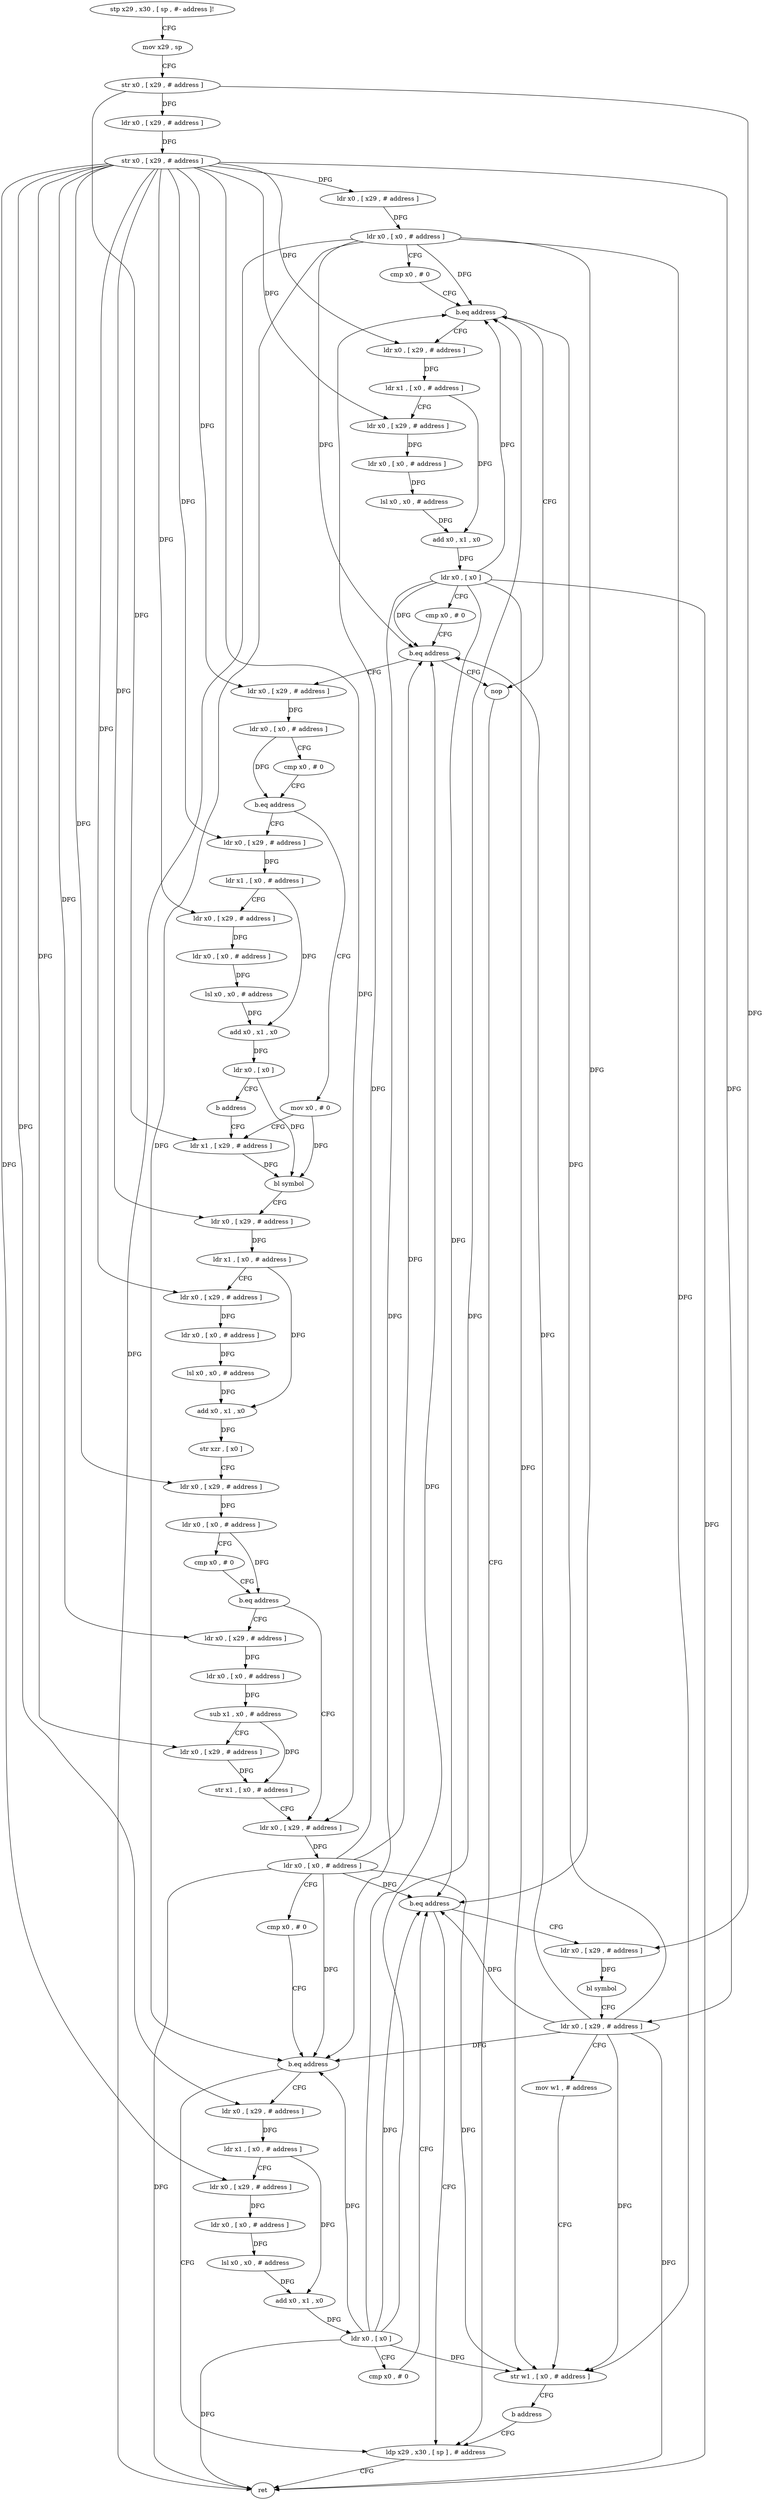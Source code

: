 digraph "func" {
"149244" [label = "stp x29 , x30 , [ sp , #- address ]!" ]
"149248" [label = "mov x29 , sp" ]
"149252" [label = "str x0 , [ x29 , # address ]" ]
"149256" [label = "ldr x0 , [ x29 , # address ]" ]
"149260" [label = "str x0 , [ x29 , # address ]" ]
"149264" [label = "ldr x0 , [ x29 , # address ]" ]
"149268" [label = "ldr x0 , [ x0 , # address ]" ]
"149272" [label = "cmp x0 , # 0" ]
"149276" [label = "b.eq address" ]
"149516" [label = "nop" ]
"149280" [label = "ldr x0 , [ x29 , # address ]" ]
"149520" [label = "ldp x29 , x30 , [ sp ] , # address" ]
"149284" [label = "ldr x1 , [ x0 , # address ]" ]
"149288" [label = "ldr x0 , [ x29 , # address ]" ]
"149292" [label = "ldr x0 , [ x0 , # address ]" ]
"149296" [label = "lsl x0 , x0 , # address" ]
"149300" [label = "add x0 , x1 , x0" ]
"149304" [label = "ldr x0 , [ x0 ]" ]
"149308" [label = "cmp x0 , # 0" ]
"149312" [label = "b.eq address" ]
"149316" [label = "ldr x0 , [ x29 , # address ]" ]
"149320" [label = "ldr x0 , [ x0 , # address ]" ]
"149324" [label = "cmp x0 , # 0" ]
"149328" [label = "b.eq address" ]
"149364" [label = "mov x0 , # 0" ]
"149332" [label = "ldr x0 , [ x29 , # address ]" ]
"149368" [label = "ldr x1 , [ x29 , # address ]" ]
"149336" [label = "ldr x1 , [ x0 , # address ]" ]
"149340" [label = "ldr x0 , [ x29 , # address ]" ]
"149344" [label = "ldr x0 , [ x0 , # address ]" ]
"149348" [label = "lsl x0 , x0 , # address" ]
"149352" [label = "add x0 , x1 , x0" ]
"149356" [label = "ldr x0 , [ x0 ]" ]
"149360" [label = "b address" ]
"149440" [label = "ldr x0 , [ x29 , # address ]" ]
"149444" [label = "ldr x0 , [ x0 , # address ]" ]
"149448" [label = "cmp x0 , # 0" ]
"149452" [label = "b.eq address" ]
"149456" [label = "ldr x0 , [ x29 , # address ]" ]
"149420" [label = "ldr x0 , [ x29 , # address ]" ]
"149424" [label = "ldr x0 , [ x0 , # address ]" ]
"149428" [label = "sub x1 , x0 , # address" ]
"149432" [label = "ldr x0 , [ x29 , # address ]" ]
"149436" [label = "str x1 , [ x0 , # address ]" ]
"149372" [label = "bl symbol" ]
"149376" [label = "ldr x0 , [ x29 , # address ]" ]
"149380" [label = "ldr x1 , [ x0 , # address ]" ]
"149384" [label = "ldr x0 , [ x29 , # address ]" ]
"149388" [label = "ldr x0 , [ x0 , # address ]" ]
"149392" [label = "lsl x0 , x0 , # address" ]
"149396" [label = "add x0 , x1 , x0" ]
"149400" [label = "str xzr , [ x0 ]" ]
"149404" [label = "ldr x0 , [ x29 , # address ]" ]
"149408" [label = "ldr x0 , [ x0 , # address ]" ]
"149412" [label = "cmp x0 , # 0" ]
"149416" [label = "b.eq address" ]
"149524" [label = "ret" ]
"149460" [label = "ldr x1 , [ x0 , # address ]" ]
"149464" [label = "ldr x0 , [ x29 , # address ]" ]
"149468" [label = "ldr x0 , [ x0 , # address ]" ]
"149472" [label = "lsl x0 , x0 , # address" ]
"149476" [label = "add x0 , x1 , x0" ]
"149480" [label = "ldr x0 , [ x0 ]" ]
"149484" [label = "cmp x0 , # 0" ]
"149488" [label = "b.eq address" ]
"149492" [label = "ldr x0 , [ x29 , # address ]" ]
"149496" [label = "bl symbol" ]
"149500" [label = "ldr x0 , [ x29 , # address ]" ]
"149504" [label = "mov w1 , # address" ]
"149508" [label = "str w1 , [ x0 , # address ]" ]
"149512" [label = "b address" ]
"149244" -> "149248" [ label = "CFG" ]
"149248" -> "149252" [ label = "CFG" ]
"149252" -> "149256" [ label = "DFG" ]
"149252" -> "149368" [ label = "DFG" ]
"149252" -> "149492" [ label = "DFG" ]
"149256" -> "149260" [ label = "DFG" ]
"149260" -> "149264" [ label = "DFG" ]
"149260" -> "149280" [ label = "DFG" ]
"149260" -> "149288" [ label = "DFG" ]
"149260" -> "149316" [ label = "DFG" ]
"149260" -> "149332" [ label = "DFG" ]
"149260" -> "149340" [ label = "DFG" ]
"149260" -> "149376" [ label = "DFG" ]
"149260" -> "149384" [ label = "DFG" ]
"149260" -> "149404" [ label = "DFG" ]
"149260" -> "149440" [ label = "DFG" ]
"149260" -> "149420" [ label = "DFG" ]
"149260" -> "149432" [ label = "DFG" ]
"149260" -> "149456" [ label = "DFG" ]
"149260" -> "149464" [ label = "DFG" ]
"149260" -> "149500" [ label = "DFG" ]
"149264" -> "149268" [ label = "DFG" ]
"149268" -> "149272" [ label = "CFG" ]
"149268" -> "149276" [ label = "DFG" ]
"149268" -> "149312" [ label = "DFG" ]
"149268" -> "149524" [ label = "DFG" ]
"149268" -> "149452" [ label = "DFG" ]
"149268" -> "149488" [ label = "DFG" ]
"149268" -> "149508" [ label = "DFG" ]
"149272" -> "149276" [ label = "CFG" ]
"149276" -> "149516" [ label = "CFG" ]
"149276" -> "149280" [ label = "CFG" ]
"149516" -> "149520" [ label = "CFG" ]
"149280" -> "149284" [ label = "DFG" ]
"149520" -> "149524" [ label = "CFG" ]
"149284" -> "149288" [ label = "CFG" ]
"149284" -> "149300" [ label = "DFG" ]
"149288" -> "149292" [ label = "DFG" ]
"149292" -> "149296" [ label = "DFG" ]
"149296" -> "149300" [ label = "DFG" ]
"149300" -> "149304" [ label = "DFG" ]
"149304" -> "149308" [ label = "CFG" ]
"149304" -> "149276" [ label = "DFG" ]
"149304" -> "149312" [ label = "DFG" ]
"149304" -> "149524" [ label = "DFG" ]
"149304" -> "149452" [ label = "DFG" ]
"149304" -> "149488" [ label = "DFG" ]
"149304" -> "149508" [ label = "DFG" ]
"149308" -> "149312" [ label = "CFG" ]
"149312" -> "149516" [ label = "CFG" ]
"149312" -> "149316" [ label = "CFG" ]
"149316" -> "149320" [ label = "DFG" ]
"149320" -> "149324" [ label = "CFG" ]
"149320" -> "149328" [ label = "DFG" ]
"149324" -> "149328" [ label = "CFG" ]
"149328" -> "149364" [ label = "CFG" ]
"149328" -> "149332" [ label = "CFG" ]
"149364" -> "149368" [ label = "CFG" ]
"149364" -> "149372" [ label = "DFG" ]
"149332" -> "149336" [ label = "DFG" ]
"149368" -> "149372" [ label = "DFG" ]
"149336" -> "149340" [ label = "CFG" ]
"149336" -> "149352" [ label = "DFG" ]
"149340" -> "149344" [ label = "DFG" ]
"149344" -> "149348" [ label = "DFG" ]
"149348" -> "149352" [ label = "DFG" ]
"149352" -> "149356" [ label = "DFG" ]
"149356" -> "149360" [ label = "CFG" ]
"149356" -> "149372" [ label = "DFG" ]
"149360" -> "149368" [ label = "CFG" ]
"149440" -> "149444" [ label = "DFG" ]
"149444" -> "149448" [ label = "CFG" ]
"149444" -> "149276" [ label = "DFG" ]
"149444" -> "149312" [ label = "DFG" ]
"149444" -> "149524" [ label = "DFG" ]
"149444" -> "149452" [ label = "DFG" ]
"149444" -> "149488" [ label = "DFG" ]
"149444" -> "149508" [ label = "DFG" ]
"149448" -> "149452" [ label = "CFG" ]
"149452" -> "149520" [ label = "CFG" ]
"149452" -> "149456" [ label = "CFG" ]
"149456" -> "149460" [ label = "DFG" ]
"149420" -> "149424" [ label = "DFG" ]
"149424" -> "149428" [ label = "DFG" ]
"149428" -> "149432" [ label = "CFG" ]
"149428" -> "149436" [ label = "DFG" ]
"149432" -> "149436" [ label = "DFG" ]
"149436" -> "149440" [ label = "CFG" ]
"149372" -> "149376" [ label = "CFG" ]
"149376" -> "149380" [ label = "DFG" ]
"149380" -> "149384" [ label = "CFG" ]
"149380" -> "149396" [ label = "DFG" ]
"149384" -> "149388" [ label = "DFG" ]
"149388" -> "149392" [ label = "DFG" ]
"149392" -> "149396" [ label = "DFG" ]
"149396" -> "149400" [ label = "DFG" ]
"149400" -> "149404" [ label = "CFG" ]
"149404" -> "149408" [ label = "DFG" ]
"149408" -> "149412" [ label = "CFG" ]
"149408" -> "149416" [ label = "DFG" ]
"149412" -> "149416" [ label = "CFG" ]
"149416" -> "149440" [ label = "CFG" ]
"149416" -> "149420" [ label = "CFG" ]
"149460" -> "149464" [ label = "CFG" ]
"149460" -> "149476" [ label = "DFG" ]
"149464" -> "149468" [ label = "DFG" ]
"149468" -> "149472" [ label = "DFG" ]
"149472" -> "149476" [ label = "DFG" ]
"149476" -> "149480" [ label = "DFG" ]
"149480" -> "149484" [ label = "CFG" ]
"149480" -> "149276" [ label = "DFG" ]
"149480" -> "149312" [ label = "DFG" ]
"149480" -> "149452" [ label = "DFG" ]
"149480" -> "149524" [ label = "DFG" ]
"149480" -> "149488" [ label = "DFG" ]
"149480" -> "149508" [ label = "DFG" ]
"149484" -> "149488" [ label = "CFG" ]
"149488" -> "149520" [ label = "CFG" ]
"149488" -> "149492" [ label = "CFG" ]
"149492" -> "149496" [ label = "DFG" ]
"149496" -> "149500" [ label = "CFG" ]
"149500" -> "149504" [ label = "CFG" ]
"149500" -> "149276" [ label = "DFG" ]
"149500" -> "149312" [ label = "DFG" ]
"149500" -> "149452" [ label = "DFG" ]
"149500" -> "149488" [ label = "DFG" ]
"149500" -> "149524" [ label = "DFG" ]
"149500" -> "149508" [ label = "DFG" ]
"149504" -> "149508" [ label = "CFG" ]
"149508" -> "149512" [ label = "CFG" ]
"149512" -> "149520" [ label = "CFG" ]
}
